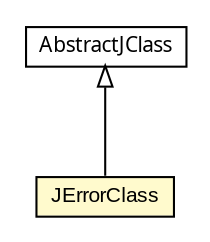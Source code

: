 #!/usr/local/bin/dot
#
# Class diagram 
# Generated by UMLGraph version 5.1 (http://www.umlgraph.org/)
#

digraph G {
	edge [fontname="arial",fontsize=10,labelfontname="arial",labelfontsize=10];
	node [fontname="arial",fontsize=10,shape=plaintext];
	nodesep=0.25;
	ranksep=0.5;
	// com.helger.jcodemodel.JErrorClass
	c5464 [label=<<table title="com.helger.jcodemodel.JErrorClass" border="0" cellborder="1" cellspacing="0" cellpadding="2" port="p" bgcolor="lemonChiffon" href="./JErrorClass.html">
		<tr><td><table border="0" cellspacing="0" cellpadding="1">
<tr><td align="center" balign="center"> JErrorClass </td></tr>
		</table></td></tr>
		</table>>, fontname="arial", fontcolor="black", fontsize=10.0];
	// com.helger.jcodemodel.AbstractJClass
	c5515 [label=<<table title="com.helger.jcodemodel.AbstractJClass" border="0" cellborder="1" cellspacing="0" cellpadding="2" port="p" href="./AbstractJClass.html">
		<tr><td><table border="0" cellspacing="0" cellpadding="1">
<tr><td align="center" balign="center"><font face="ariali"> AbstractJClass </font></td></tr>
		</table></td></tr>
		</table>>, fontname="arial", fontcolor="black", fontsize=10.0];
	//com.helger.jcodemodel.JErrorClass extends com.helger.jcodemodel.AbstractJClass
	c5515:p -> c5464:p [dir=back,arrowtail=empty];
}

